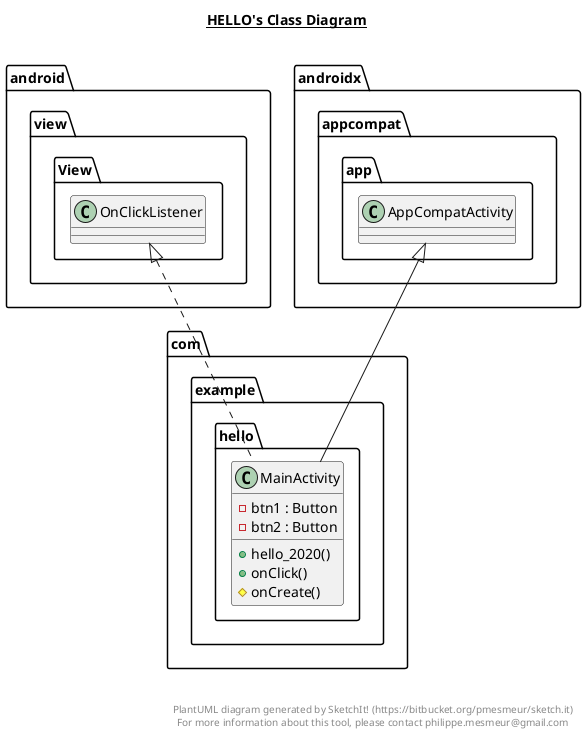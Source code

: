 @startuml

title __HELLO's Class Diagram__\n

  namespace com.example.hello {
    class com.example.hello.MainActivity {
        - btn1 : Button
        - btn2 : Button
        + hello_2020()
        + onClick()
        # onCreate()
    }
  }
  

  com.example.hello.MainActivity .up.|> android.view.View.OnClickListener
  com.example.hello.MainActivity -up-|> androidx.appcompat.app.AppCompatActivity


right footer


PlantUML diagram generated by SketchIt! (https://bitbucket.org/pmesmeur/sketch.it)
For more information about this tool, please contact philippe.mesmeur@gmail.com
endfooter

@enduml
